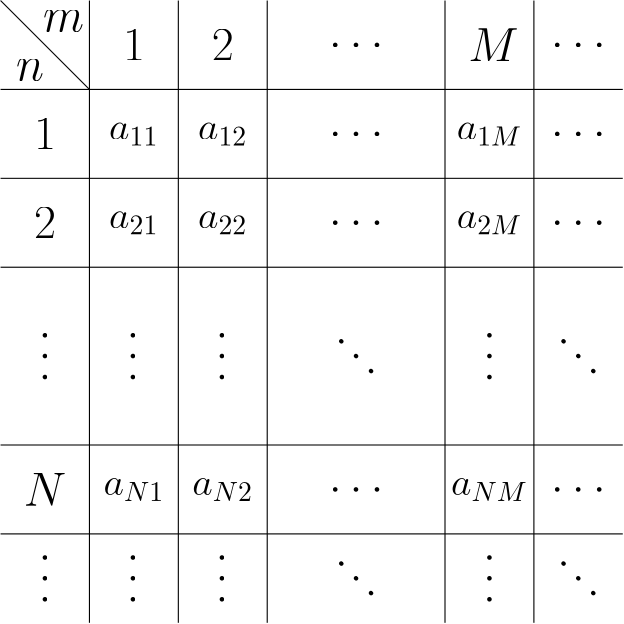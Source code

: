 <?xml version="1.0"?>
<!DOCTYPE ipe SYSTEM "ipe.dtd">
<ipe version="70218" creator="Ipe 7.2.23">
<info created="D:20220115092028" modified="D:20220510123801"/>
<ipestyle name="basic">
<symbol name="arrow/arc(spx)">
<path stroke="sym-stroke" fill="sym-stroke" pen="sym-pen">
0 0 m
-1 0.333 l
-1 -0.333 l
h
</path>
</symbol>
<symbol name="arrow/farc(spx)">
<path stroke="sym-stroke" fill="white" pen="sym-pen">
0 0 m
-1 0.333 l
-1 -0.333 l
h
</path>
</symbol>
<symbol name="arrow/ptarc(spx)">
<path stroke="sym-stroke" fill="sym-stroke" pen="sym-pen">
0 0 m
-1 0.333 l
-0.8 0 l
-1 -0.333 l
h
</path>
</symbol>
<symbol name="arrow/fptarc(spx)">
<path stroke="sym-stroke" fill="white" pen="sym-pen">
0 0 m
-1 0.333 l
-0.8 0 l
-1 -0.333 l
h
</path>
</symbol>
<symbol name="mark/circle(sx)" transformations="translations">
<path fill="sym-stroke">
0.6 0 0 0.6 0 0 e
0.4 0 0 0.4 0 0 e
</path>
</symbol>
<symbol name="mark/disk(sx)" transformations="translations">
<path fill="sym-stroke">
0.6 0 0 0.6 0 0 e
</path>
</symbol>
<symbol name="mark/fdisk(sfx)" transformations="translations">
<group>
<path fill="sym-fill">
0.5 0 0 0.5 0 0 e
</path>
<path fill="sym-stroke" fillrule="eofill">
0.6 0 0 0.6 0 0 e
0.4 0 0 0.4 0 0 e
</path>
</group>
</symbol>
<symbol name="mark/box(sx)" transformations="translations">
<path fill="sym-stroke" fillrule="eofill">
-0.6 -0.6 m
0.6 -0.6 l
0.6 0.6 l
-0.6 0.6 l
h
-0.4 -0.4 m
0.4 -0.4 l
0.4 0.4 l
-0.4 0.4 l
h
</path>
</symbol>
<symbol name="mark/square(sx)" transformations="translations">
<path fill="sym-stroke">
-0.6 -0.6 m
0.6 -0.6 l
0.6 0.6 l
-0.6 0.6 l
h
</path>
</symbol>
<symbol name="mark/fsquare(sfx)" transformations="translations">
<group>
<path fill="sym-fill">
-0.5 -0.5 m
0.5 -0.5 l
0.5 0.5 l
-0.5 0.5 l
h
</path>
<path fill="sym-stroke" fillrule="eofill">
-0.6 -0.6 m
0.6 -0.6 l
0.6 0.6 l
-0.6 0.6 l
h
-0.4 -0.4 m
0.4 -0.4 l
0.4 0.4 l
-0.4 0.4 l
h
</path>
</group>
</symbol>
<symbol name="mark/cross(sx)" transformations="translations">
<group>
<path fill="sym-stroke">
-0.43 -0.57 m
0.57 0.43 l
0.43 0.57 l
-0.57 -0.43 l
h
</path>
<path fill="sym-stroke">
-0.43 0.57 m
0.57 -0.43 l
0.43 -0.57 l
-0.57 0.43 l
h
</path>
</group>
</symbol>
<symbol name="arrow/fnormal(spx)">
<path stroke="sym-stroke" fill="white" pen="sym-pen">
0 0 m
-1 0.333 l
-1 -0.333 l
h
</path>
</symbol>
<symbol name="arrow/pointed(spx)">
<path stroke="sym-stroke" fill="sym-stroke" pen="sym-pen">
0 0 m
-1 0.333 l
-0.8 0 l
-1 -0.333 l
h
</path>
</symbol>
<symbol name="arrow/fpointed(spx)">
<path stroke="sym-stroke" fill="white" pen="sym-pen">
0 0 m
-1 0.333 l
-0.8 0 l
-1 -0.333 l
h
</path>
</symbol>
<symbol name="arrow/linear(spx)">
<path stroke="sym-stroke" pen="sym-pen">
-1 0.333 m
0 0 l
-1 -0.333 l
</path>
</symbol>
<symbol name="arrow/fdouble(spx)">
<path stroke="sym-stroke" fill="white" pen="sym-pen">
0 0 m
-1 0.333 l
-1 -0.333 l
h
-1 0 m
-2 0.333 l
-2 -0.333 l
h
</path>
</symbol>
<symbol name="arrow/double(spx)">
<path stroke="sym-stroke" fill="sym-stroke" pen="sym-pen">
0 0 m
-1 0.333 l
-1 -0.333 l
h
-1 0 m
-2 0.333 l
-2 -0.333 l
h
</path>
</symbol>
<symbol name="arrow/mid-normal(spx)">
<path stroke="sym-stroke" fill="sym-stroke" pen="sym-pen">
0.5 0 m
-0.5 0.333 l
-0.5 -0.333 l
h
</path>
</symbol>
<symbol name="arrow/mid-fnormal(spx)">
<path stroke="sym-stroke" fill="white" pen="sym-pen">
0.5 0 m
-0.5 0.333 l
-0.5 -0.333 l
h
</path>
</symbol>
<symbol name="arrow/mid-pointed(spx)">
<path stroke="sym-stroke" fill="sym-stroke" pen="sym-pen">
0.5 0 m
-0.5 0.333 l
-0.3 0 l
-0.5 -0.333 l
h
</path>
</symbol>
<symbol name="arrow/mid-fpointed(spx)">
<path stroke="sym-stroke" fill="white" pen="sym-pen">
0.5 0 m
-0.5 0.333 l
-0.3 0 l
-0.5 -0.333 l
h
</path>
</symbol>
<symbol name="arrow/mid-double(spx)">
<path stroke="sym-stroke" fill="sym-stroke" pen="sym-pen">
1 0 m
0 0.333 l
0 -0.333 l
h
0 0 m
-1 0.333 l
-1 -0.333 l
h
</path>
</symbol>
<symbol name="arrow/mid-fdouble(spx)">
<path stroke="sym-stroke" fill="white" pen="sym-pen">
1 0 m
0 0.333 l
0 -0.333 l
h
0 0 m
-1 0.333 l
-1 -0.333 l
h
</path>
</symbol>
<anglesize name="22.5 deg" value="22.5"/>
<anglesize name="30 deg" value="30"/>
<anglesize name="45 deg" value="45"/>
<anglesize name="60 deg" value="60"/>
<anglesize name="90 deg" value="90"/>
<arrowsize name="large" value="10"/>
<arrowsize name="small" value="5"/>
<arrowsize name="tiny" value="3"/>
<color name="blue" value="0 0 1"/>
<color name="brown" value="0.647 0.165 0.165"/>
<color name="darkblue" value="0 0 0.545"/>
<color name="darkcyan" value="0 0.545 0.545"/>
<color name="darkgray" value="0.663"/>
<color name="darkgreen" value="0 0.392 0"/>
<color name="darkmagenta" value="0.545 0 0.545"/>
<color name="darkorange" value="1 0.549 0"/>
<color name="darkred" value="0.545 0 0"/>
<color name="gold" value="1 0.843 0"/>
<color name="gray" value="0.745"/>
<color name="green" value="0 1 0"/>
<color name="lightblue" value="0.678 0.847 0.902"/>
<color name="lightcyan" value="0.878 1 1"/>
<color name="lightgray" value="0.827"/>
<color name="lightgreen" value="0.565 0.933 0.565"/>
<color name="lightyellow" value="1 1 0.878"/>
<color name="navy" value="0 0 0.502"/>
<color name="orange" value="1 0.647 0"/>
<color name="pink" value="1 0.753 0.796"/>
<color name="purple" value="0.627 0.125 0.941"/>
<color name="red" value="1 0 0"/>
<color name="seagreen" value="0.18 0.545 0.341"/>
<color name="turquoise" value="0.251 0.878 0.816"/>
<color name="violet" value="0.933 0.51 0.933"/>
<color name="yellow" value="1 1 0"/>
<dashstyle name="dash dot dotted" value="[4 2 1 2 1 2] 0"/>
<dashstyle name="dash dotted" value="[4 2 1 2] 0"/>
<dashstyle name="dashed" value="[4] 0"/>
<dashstyle name="dotted" value="[1 3] 0"/>
<gridsize name="10 pts (~3.5 mm)" value="10"/>
<gridsize name="14 pts (~5 mm)" value="14"/>
<gridsize name="16 pts (~6 mm)" value="16"/>
<gridsize name="20 pts (~7 mm)" value="20"/>
<gridsize name="28 pts (~10 mm)" value="28"/>
<gridsize name="32 pts (~12 mm)" value="32"/>
<gridsize name="4 pts" value="4"/>
<gridsize name="56 pts (~20 mm)" value="56"/>
<gridsize name="8 pts (~3 mm)" value="8"/>
<opacity name="10%" value="0.1"/>
<opacity name="30%" value="0.3"/>
<opacity name="50%" value="0.5"/>
<opacity name="75%" value="0.75"/>
<pen name="fat" value="1.2"/>
<pen name="heavier" value="0.8"/>
<pen name="ultrafat" value="2"/>
<symbolsize name="large" value="5"/>
<symbolsize name="small" value="2"/>
<symbolsize name="tiny" value="1.1"/>
<textsize name="Huge" value="\Huge"/>
<textsize name="LARGE" value="\LARGE"/>
<textsize name="Large" value="\Large"/>
<textsize name="footnote" value="\footnotesize"/>
<textsize name="huge" value="\huge"/>
<textsize name="large" value="\large"/>
<textsize name="small" value="\small"/>
<textsize name="tiny" value="\tiny"/>
<textstyle name="center" begin="\begin{center}" end="\end{center}"/>
<textstyle name="item" begin="\begin{itemize}\item{}" end="\end{itemize}"/>
<textstyle name="itemize" begin="\begin{itemize}" end="\end{itemize}"/>
<tiling name="falling" angle="-60" step="4" width="1"/>
<tiling name="rising" angle="30" step="4" width="1"/>
</ipestyle>
<page>
<layer name="alpha"/>
<view layers="alpha" active="alpha"/>
<path layer="alpha" matrix="1 0 0 0.777778 0 149.333" stroke="black">
192 672 m
192 384 l
</path>
<path matrix="0.777778 0 0 1 35.5556 0" stroke="black">
160 640 m
448 640 l
</path>
<path stroke="black">
192 640 m
160 672 l
</path>
<path matrix="0.777778 0 0 1 35.5556 0" stroke="black">
160 608 m
448 608 l
</path>
<path matrix="1 0 0 0.777778 0 149.333" stroke="black">
224 672 m
224 384 l
</path>
<path matrix="0.777778 0 0 1 35.5556 -32" stroke="black">
160 544 m
448 544 l
</path>
<path matrix="1 0 0 0.777778 32 149.333" stroke="black">
288 672 m
288 384 l
</path>
<path matrix="0.777778 0 0 1 35.5556 -32" stroke="black">
160 512 m
448 512 l
</path>
<path matrix="1 0 0 0.777778 32 149.333" stroke="black">
320 672 m
320 384 l
</path>
<text matrix="1 0 0 1 -2.396 -4.7025" transformations="translations" pos="168 648" stroke="black" type="label" width="10.062" height="7.412" depth="0" valign="baseline" size="LARGE" style="math">n</text>
<text matrix="1 0 0 1 -4.7139 0.96272" transformations="translations" pos="180 660" stroke="black" type="label" width="14.745" height="7.412" depth="0" valign="baseline" size="LARGE" style="math">m</text>
<text matrix="1 0 0 1 -3.9475 -5.5485" transformations="translations" pos="176 624" stroke="black" type="label" width="7.895" height="11.097" depth="0" valign="baseline" size="LARGE" style="math">1</text>
<text matrix="1 0 0 1 28.0525 26.4515" transformations="translations" pos="176 624" stroke="black" type="label" width="7.895" height="11.097" depth="0" valign="baseline" size="LARGE" style="math">1</text>
<text matrix="1 0 0 1 -7.6485 -37.882" transformations="translations" pos="176 528" stroke="black" type="label" width="15.297" height="11.764" depth="0" valign="baseline" size="LARGE" style="math">N</text>
<text matrix="1 0 0 1 152.351 122.118" transformations="translations" pos="176 528" stroke="black" type="label" width="18.106" height="11.764" depth="0" valign="baseline" size="LARGE" style="math">M</text>
<text matrix="1 0 0 1 22.107 -0.837" transformations="translations" pos="256 656" stroke="black" type="label" width="19.786" height="1.674" depth="0" valign="baseline" size="LARGE" style="math">\dots</text>
<text matrix="0 1 -1 0 832.837 278.107" pos="256 656" stroke="black" type="label" width="19.786" height="1.674" depth="0" valign="baseline" size="LARGE" style="math">\dots</text>
<text matrix="0 1 -1 0 864.526 278.107" pos="256 656" stroke="black" type="label" width="19.786" height="1.674" depth="0" valign="baseline" size="LARGE" style="math">\dots</text>
<text matrix="0 1 -1 0 992.837 278.107" pos="256 656" stroke="black" type="label" width="19.786" height="1.674" depth="0" valign="baseline" size="LARGE" style="math">\dots</text>
<text matrix="1 0 0 1 22.107 -32.837" transformations="translations" pos="256 656" stroke="black" type="label" width="19.786" height="1.674" depth="0" valign="baseline" size="LARGE" style="math">\dots</text>
<text matrix="1 0 0 1 22.107 -160.837" transformations="translations" pos="256 656" stroke="black" type="label" width="19.786" height="1.674" depth="0" valign="baseline" size="LARGE" style="math">\dots</text>
<text matrix="-0.707107 0.707107 -0.707107 -0.707107 940.469 820.439" pos="256 656" stroke="black" type="label" width="19.786" height="1.674" depth="0" valign="baseline" size="LARGE" style="math">\dots</text>
<path matrix="1 0 0 0.777778 -32 149.333" stroke="black">
288 672 m
288 384 l
</path>
<path matrix="0.777778 0 0 1 35.5556 -32" stroke="black">
160 608 m
448 608 l
</path>
<text matrix="1 0 0 1 -3.9475 -37.5485" transformations="translations" pos="176 624" stroke="black" type="label" width="7.895" height="11.097" depth="0" valign="baseline" size="LARGE" style="math">2</text>
<text matrix="1 0 0 1 60.0525 26.4515" transformations="translations" pos="176 624" stroke="black" type="label" width="7.895" height="11.097" depth="0" valign="baseline" size="LARGE" style="math">2</text>
<text matrix="0 1 -1 0 896.526 278.107" pos="256 656" stroke="black" type="label" width="19.786" height="1.674" depth="0" valign="baseline" size="LARGE" style="math">\dots</text>
<text matrix="1 0 0 1 22.107 -64.837" transformations="translations" pos="256 656" stroke="black" type="label" width="19.786" height="1.674" depth="0" valign="baseline" size="LARGE" style="math">\dots</text>
<text matrix="1 0 0 1 -7.87586 -2.5518" transformations="translations" pos="206.958 624.537" stroke="black" type="label" width="17.835" height="6.179" depth="2.15" valign="baseline" size="Large" style="math">a_{11}</text>
<text matrix="1 0 0 1 24.1245 -2.5515" transformations="translations" pos="206.958 624.537" stroke="black" type="label" width="17.835" height="6.179" depth="2.15" valign="baseline" size="Large" style="math">a_{12}</text>
<text matrix="1 0 0 1 -7.8755 -34.5515" transformations="translations" pos="206.958 624.537" stroke="black" type="label" width="17.835" height="6.179" depth="2.15" valign="baseline" size="Large" style="math">a_{21}</text>
<text matrix="1 0 0 1 24.1245 -34.5515" transformations="translations" pos="206.958 624.537" stroke="black" type="label" width="17.835" height="6.179" depth="2.15" valign="baseline" size="Large" style="math">a_{22}</text>
<text matrix="1 0 0 1 117.239 -2.5515" transformations="translations" pos="206.958 624.537" stroke="black" type="label" width="23.605" height="6.179" depth="2.15" valign="baseline" size="Large" style="math">a_{1M}</text>
<text matrix="1 0 0 1 117.239 -34.5515" transformations="translations" pos="206.958 624.537" stroke="black" type="label" width="23.605" height="6.179" depth="2.15" valign="baseline" size="Large" style="math">a_{2M}</text>
<text matrix="1 0 0 1 115.185 -130.552" transformations="translations" pos="206.958 624.537" stroke="black" type="label" width="27.714" height="6.179" depth="2.15" valign="baseline" size="Large" style="math">a_{NM}</text>
<text matrix="1 0 0 1 22.07 -130.552" transformations="translations" pos="206.958 624.537" stroke="black" type="label" width="21.944" height="6.179" depth="2.15" valign="baseline" size="Large" style="math">a_{N2}</text>
<text matrix="1 0 0 1 -9.93 -130.552" transformations="translations" pos="206.958 624.537" stroke="black" type="label" width="21.944" height="6.179" depth="2.15" valign="baseline" size="Large" style="math">a_{N1}</text>
<text matrix="0 1 -1 0 832.837 198.107" pos="256 656" stroke="black" type="label" width="19.786" height="1.674" depth="0" valign="baseline" size="LARGE" style="math">\dots</text>
<text matrix="0 1 -1 0 864.526 198.107" pos="256 656" stroke="black" type="label" width="19.786" height="1.674" depth="0" valign="baseline" size="LARGE" style="math">\dots</text>
<text matrix="0 1 -1 0 992.837 198.107" pos="256 656" stroke="black" type="label" width="19.786" height="1.674" depth="0" valign="baseline" size="LARGE" style="math">\dots</text>
<text matrix="-0.707107 0.707107 -0.707107 -0.707107 940.469 740.439" pos="256 656" stroke="black" type="label" width="19.786" height="1.674" depth="0" valign="baseline" size="LARGE" style="math">\dots</text>
<text matrix="0 1 -1 0 896.526 198.107" pos="256 656" stroke="black" type="label" width="19.786" height="1.674" depth="0" valign="baseline" size="LARGE" style="math">\dots</text>
<text matrix="1 0 0 1 102.107 -0.837" transformations="translations" pos="256 656" stroke="black" type="label" width="19.786" height="1.674" depth="0" valign="baseline" size="LARGE" style="math">\dots</text>
<text matrix="1 0 0 1 102.107 -32.837" transformations="translations" pos="256 656" stroke="black" type="label" width="19.786" height="1.674" depth="0" valign="baseline" size="LARGE" style="math">\dots</text>
<text matrix="1 0 0 1 102.107 -160.837" transformations="translations" pos="256 656" stroke="black" type="label" width="19.786" height="1.674" depth="0" valign="baseline" size="LARGE" style="math">\dots</text>
<text matrix="-0.707107 0.707107 -0.707107 -0.707107 1020.47 820.439" pos="256 656" stroke="black" type="label" width="19.786" height="1.674" depth="0" valign="baseline" size="LARGE" style="math">\dots</text>
<text matrix="1 0 0 1 102.107 -64.837" transformations="translations" pos="256 656" stroke="black" type="label" width="19.786" height="1.674" depth="0" valign="baseline" size="LARGE" style="math">\dots</text>
<text matrix="-0.707107 0.707107 -0.707107 -0.707107 1020.47 740.439" pos="256 656" stroke="black" type="label" width="19.786" height="1.674" depth="0" valign="baseline" size="LARGE" style="math">\dots</text>
</page>
</ipe>

